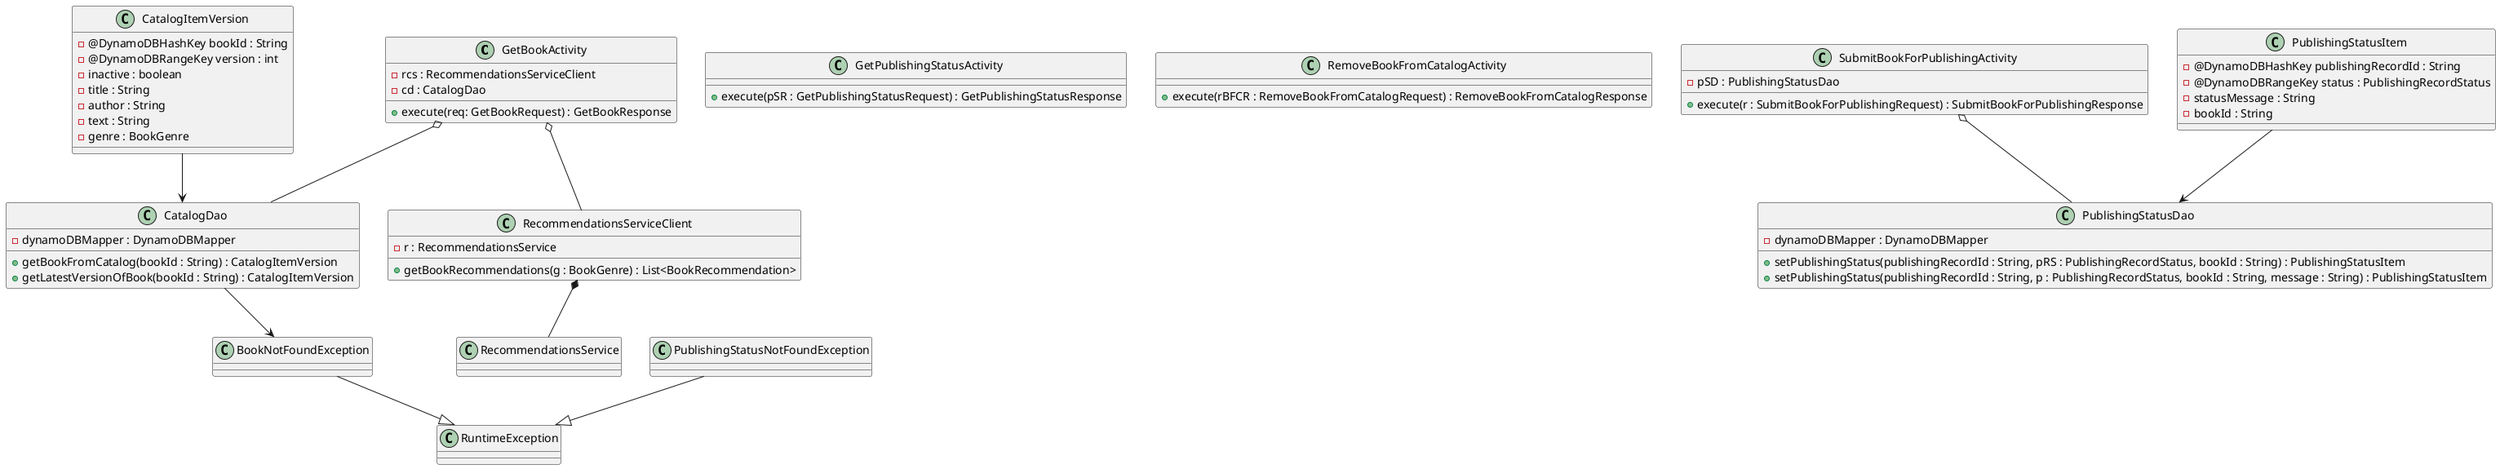 @startuml
class GetBookActivity {
- rcs : RecommendationsServiceClient
- cd : CatalogDao

+ execute(req: GetBookRequest) : GetBookResponse
}

class CatalogDao {
- dynamoDBMapper : DynamoDBMapper

+ getBookFromCatalog(bookId : String) : CatalogItemVersion
+ getLatestVersionOfBook(bookId : String) : CatalogItemVersion
}

class RecommendationsServiceClient {
- r : RecommendationsService

+ getBookRecommendations(g : BookGenre) : List<BookRecommendation>
}

class RecommendationsService {
}

GetBookActivity o-- CatalogDao
GetBookActivity o-- RecommendationsServiceClient
RecommendationsServiceClient *-- RecommendationsService

class GetPublishingStatusActivity {
+ execute(pSR : GetPublishingStatusRequest) : GetPublishingStatusResponse
}

class RemoveBookFromCatalogActivity {
+ execute(rBFCR : RemoveBookFromCatalogRequest) : RemoveBookFromCatalogResponse
}

class SubmitBookForPublishingActivity {
- pSD : PublishingStatusDao

+ execute(r : SubmitBookForPublishingRequest) : SubmitBookForPublishingResponse
}

class PublishingStatusDao {
- dynamoDBMapper : DynamoDBMapper
+ setPublishingStatus(publishingRecordId : String, pRS : PublishingRecordStatus, bookId : String) : PublishingStatusItem
+ setPublishingStatus(publishingRecordId : String, p : PublishingRecordStatus, bookId : String, message : String) : PublishingStatusItem
}

SubmitBookForPublishingActivity o-- PublishingStatusDao

class CatalogItemVersion {
- @DynamoDBHashKey bookId : String
- @DynamoDBRangeKey version : int
- inactive : boolean
- title : String
- author : String
- text : String
- genre : BookGenre
}

CatalogItemVersion --> CatalogDao

class PublishingStatusItem {
- @DynamoDBHashKey publishingRecordId : String
- @DynamoDBRangeKey status : PublishingRecordStatus
- statusMessage : String
- bookId : String
}

PublishingStatusItem --> PublishingStatusDao

class RuntimeException {
}

class BookNotFoundException {
}

class PublishingStatusNotFoundException {
}

BookNotFoundException --|> RuntimeException
PublishingStatusNotFoundException --|> RuntimeException

CatalogDao --> BookNotFoundException

@enduml
